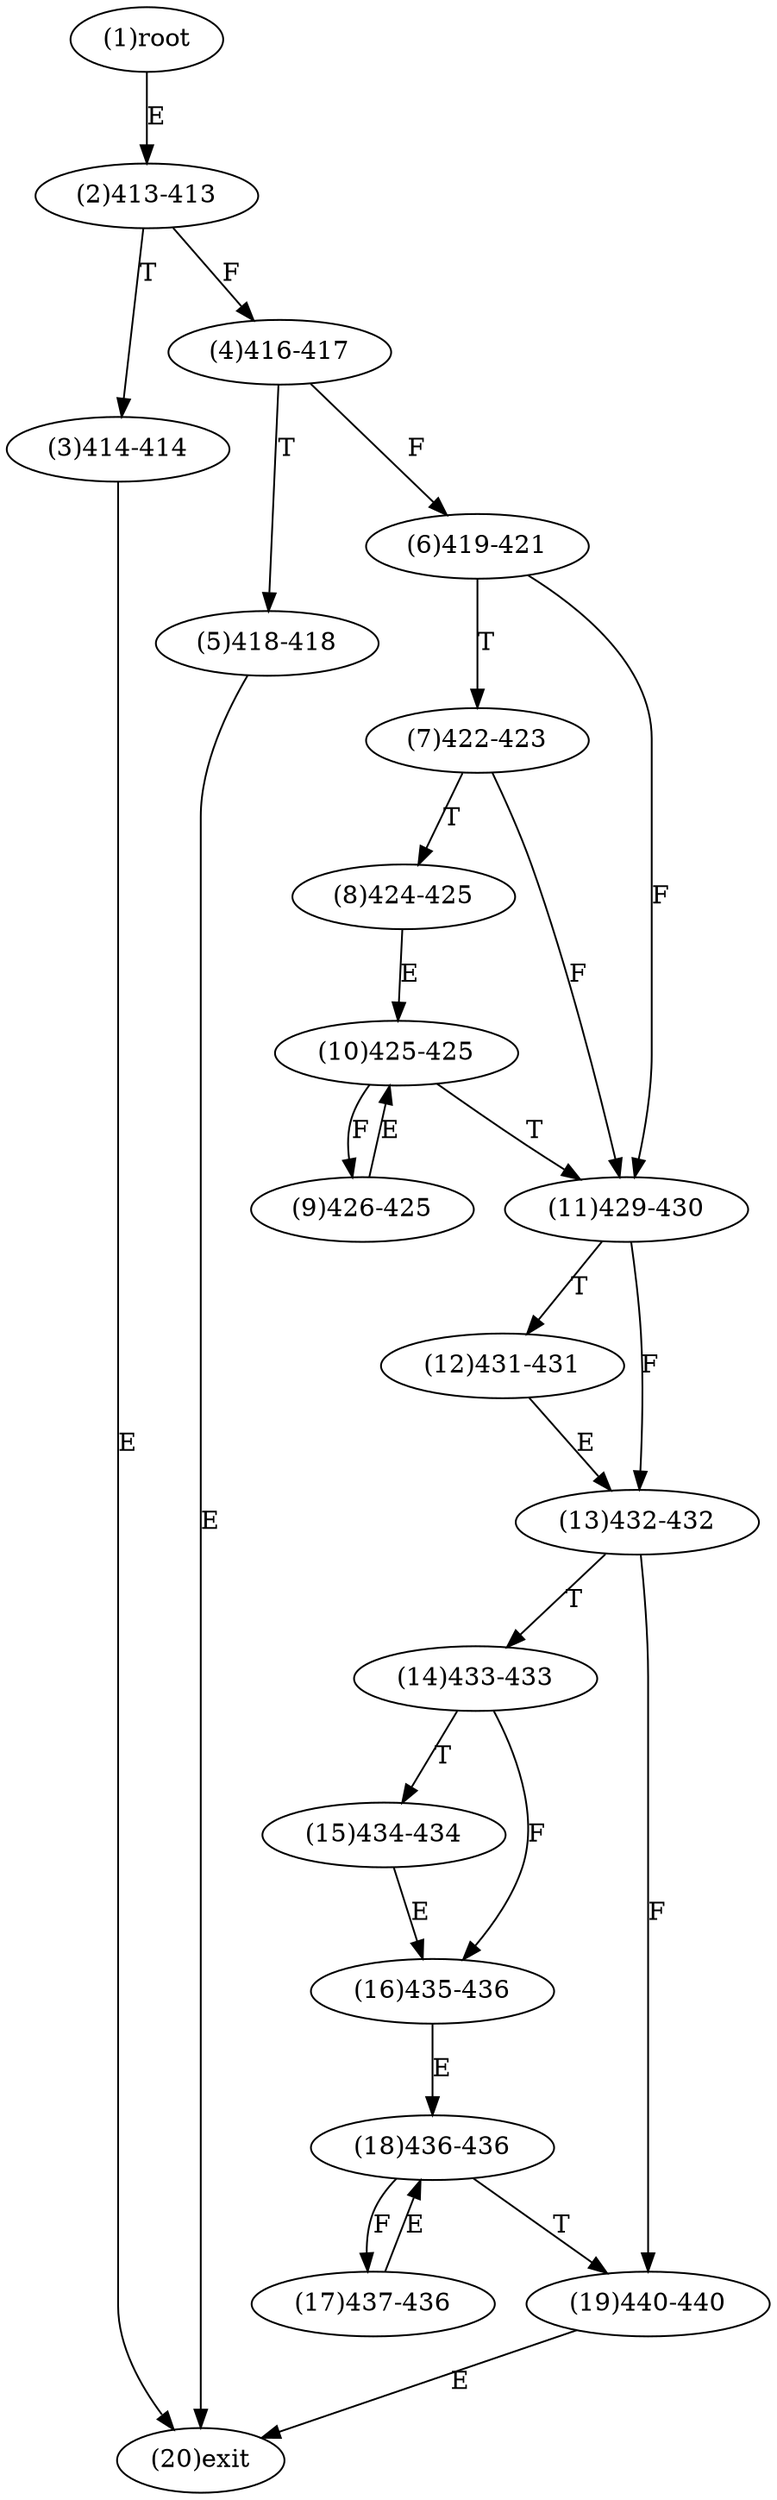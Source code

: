 digraph "" { 
1[ label="(1)root"];
2[ label="(2)413-413"];
3[ label="(3)414-414"];
4[ label="(4)416-417"];
5[ label="(5)418-418"];
6[ label="(6)419-421"];
7[ label="(7)422-423"];
8[ label="(8)424-425"];
9[ label="(9)426-425"];
10[ label="(10)425-425"];
11[ label="(11)429-430"];
12[ label="(12)431-431"];
13[ label="(13)432-432"];
14[ label="(14)433-433"];
15[ label="(15)434-434"];
17[ label="(17)437-436"];
16[ label="(16)435-436"];
19[ label="(19)440-440"];
18[ label="(18)436-436"];
20[ label="(20)exit"];
1->2[ label="E"];
2->4[ label="F"];
2->3[ label="T"];
3->20[ label="E"];
4->6[ label="F"];
4->5[ label="T"];
5->20[ label="E"];
6->11[ label="F"];
6->7[ label="T"];
7->11[ label="F"];
7->8[ label="T"];
8->10[ label="E"];
9->10[ label="E"];
10->9[ label="F"];
10->11[ label="T"];
11->13[ label="F"];
11->12[ label="T"];
12->13[ label="E"];
13->19[ label="F"];
13->14[ label="T"];
14->16[ label="F"];
14->15[ label="T"];
15->16[ label="E"];
16->18[ label="E"];
17->18[ label="E"];
18->17[ label="F"];
18->19[ label="T"];
19->20[ label="E"];
}